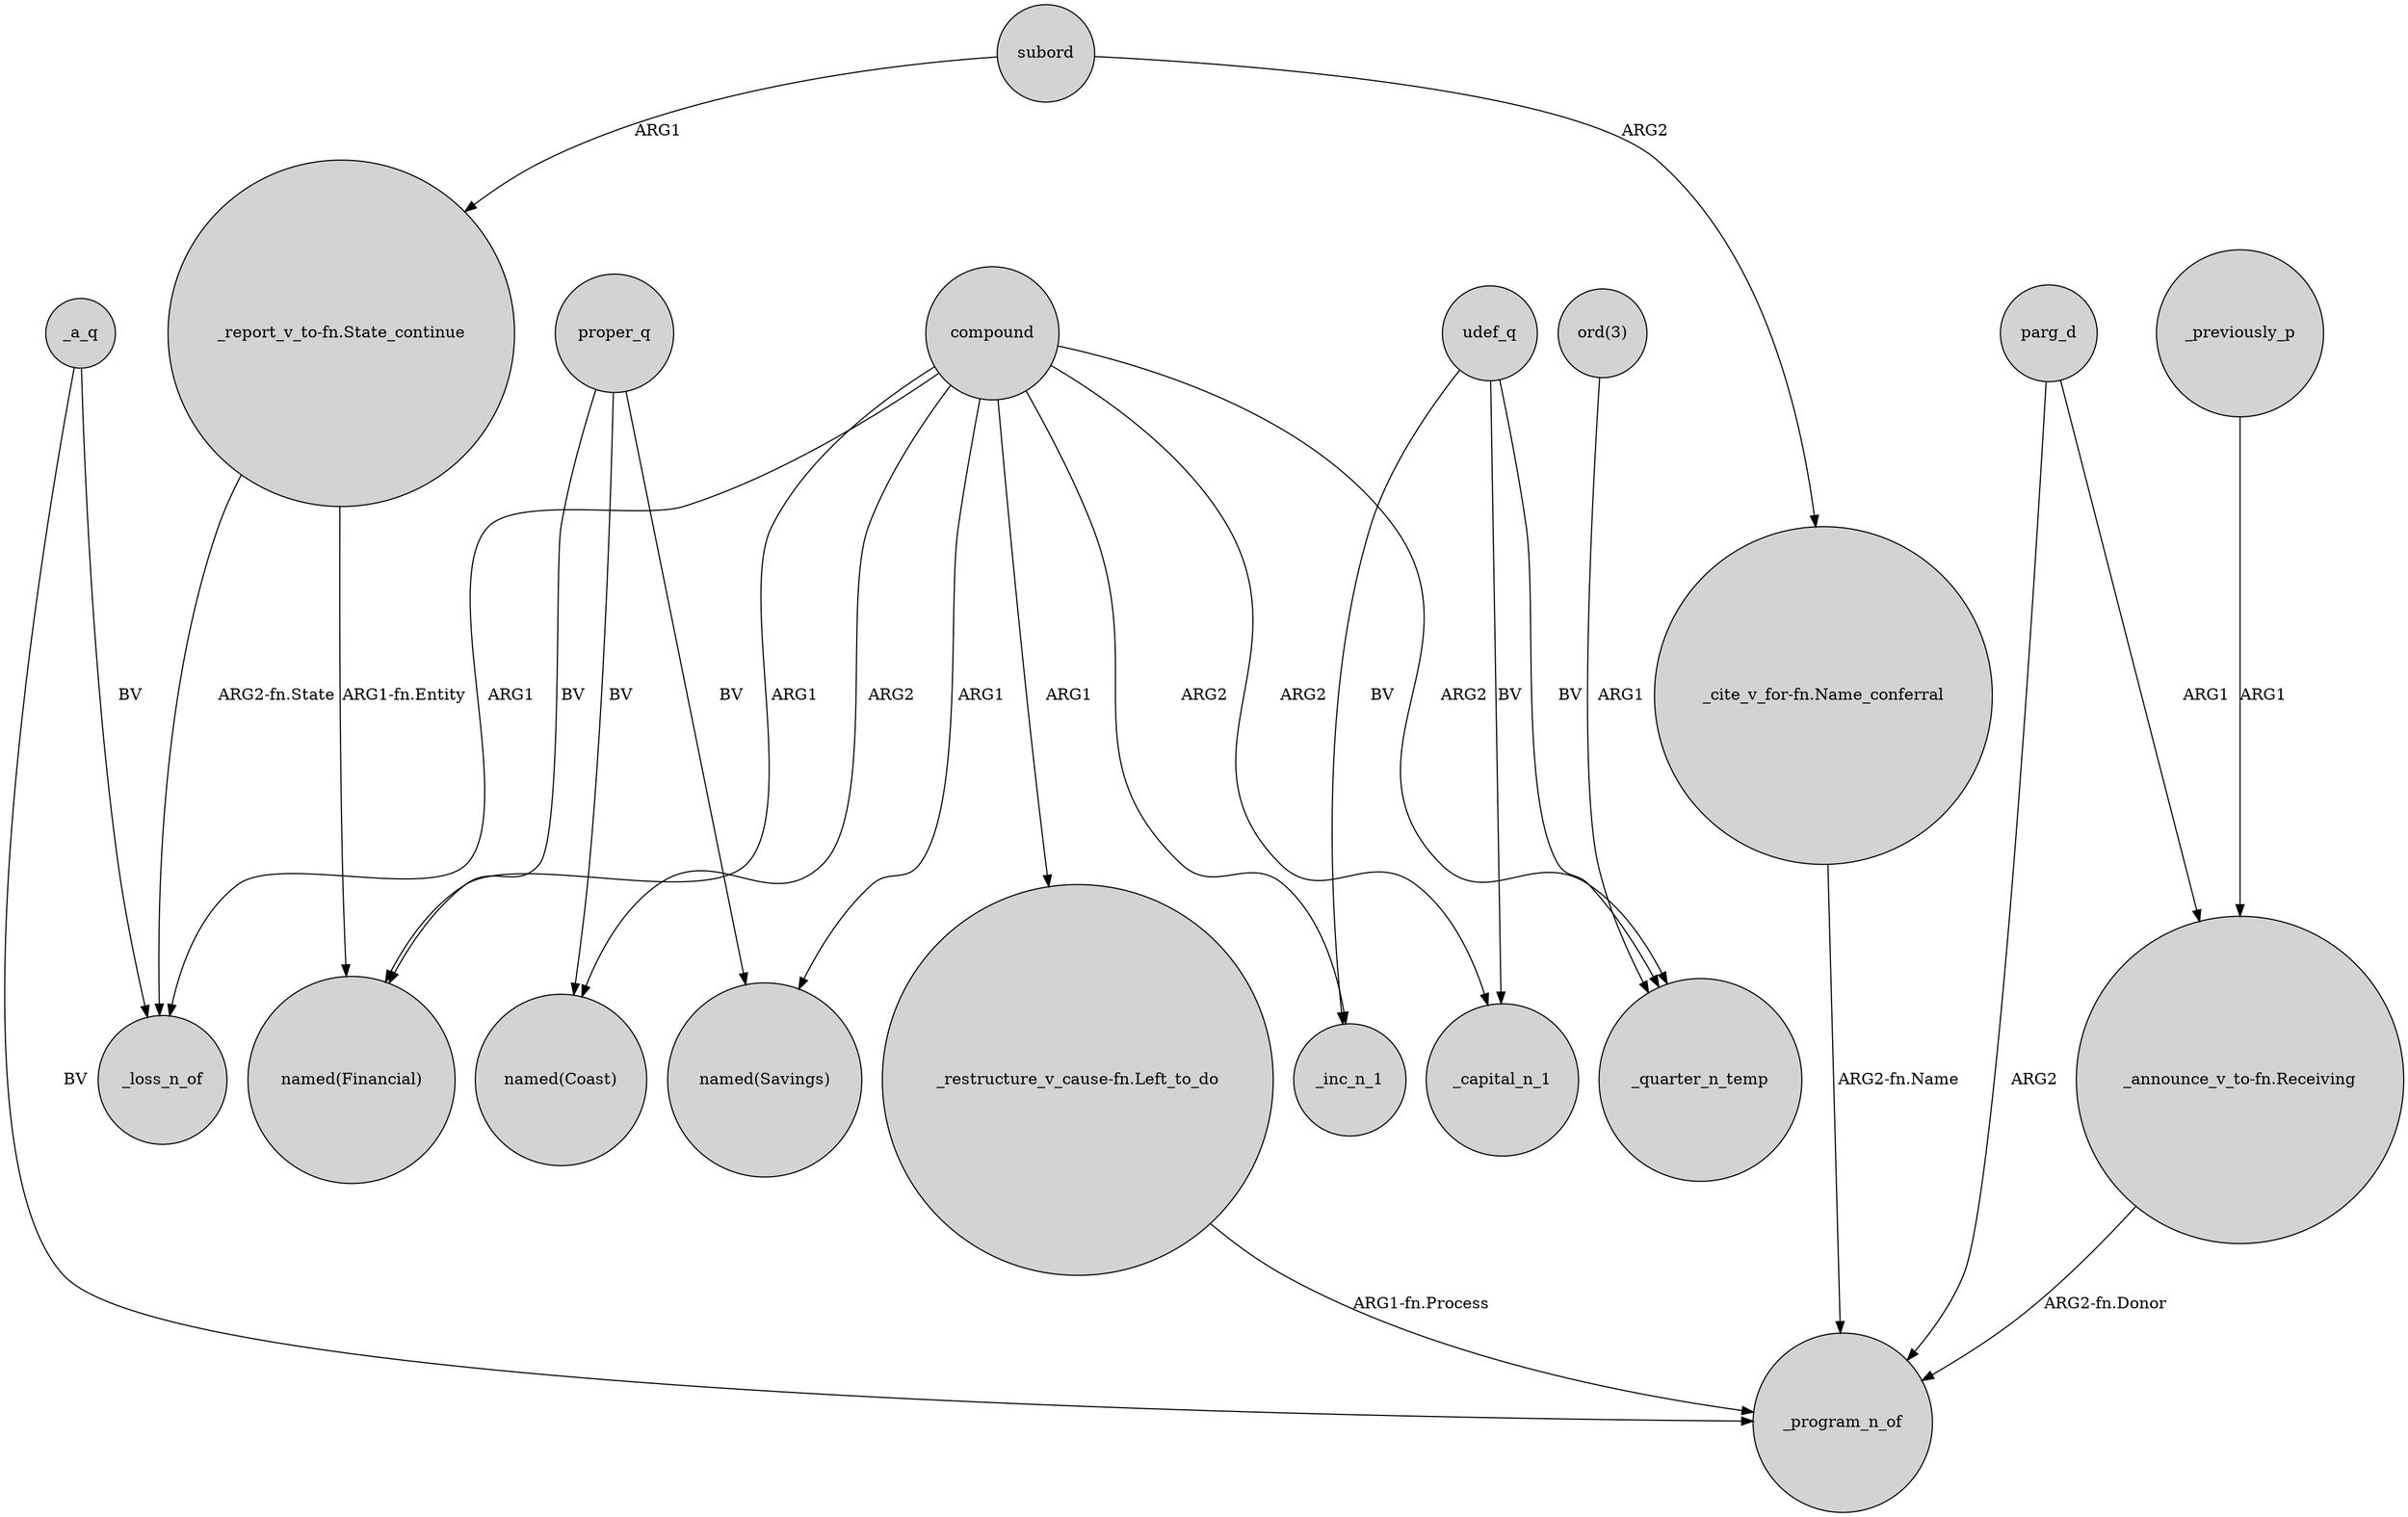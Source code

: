digraph {
	node [shape=circle style=filled]
	"_report_v_to-fn.State_continue" -> "named(Financial)" [label="ARG1-fn.Entity"]
	_a_q -> _loss_n_of [label=BV]
	compound -> "_restructure_v_cause-fn.Left_to_do" [label=ARG1]
	"ord(3)" -> _quarter_n_temp [label=ARG1]
	"_restructure_v_cause-fn.Left_to_do" -> _program_n_of [label="ARG1-fn.Process"]
	subord -> "_report_v_to-fn.State_continue" [label=ARG1]
	"_cite_v_for-fn.Name_conferral" -> _program_n_of [label="ARG2-fn.Name"]
	subord -> "_cite_v_for-fn.Name_conferral" [label=ARG2]
	udef_q -> _inc_n_1 [label=BV]
	_previously_p -> "_announce_v_to-fn.Receiving" [label=ARG1]
	compound -> _loss_n_of [label=ARG1]
	compound -> _inc_n_1 [label=ARG2]
	compound -> _quarter_n_temp [label=ARG2]
	proper_q -> "named(Savings)" [label=BV]
	compound -> "named(Coast)" [label=ARG2]
	udef_q -> _capital_n_1 [label=BV]
	"_report_v_to-fn.State_continue" -> _loss_n_of [label="ARG2-fn.State"]
	proper_q -> "named(Financial)" [label=BV]
	"_announce_v_to-fn.Receiving" -> _program_n_of [label="ARG2-fn.Donor"]
	udef_q -> _quarter_n_temp [label=BV]
	parg_d -> _program_n_of [label=ARG2]
	compound -> "named(Financial)" [label=ARG1]
	compound -> _capital_n_1 [label=ARG2]
	compound -> "named(Savings)" [label=ARG1]
	_a_q -> _program_n_of [label=BV]
	parg_d -> "_announce_v_to-fn.Receiving" [label=ARG1]
	proper_q -> "named(Coast)" [label=BV]
}
